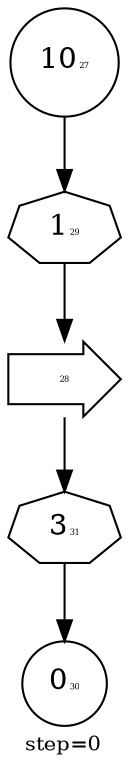 digraph {
  graph  [labelloc=bottom,labeljust=left,fontsize="10",label="step=0"];
  "27" [shape=circle,peripheries="1",label=<10<FONT POINT-SIZE='4'>27</FONT>>,labelfontcolor=Black,color=black];
  "28" [shape=rarrow,peripheries="1",label=<<FONT POINT-SIZE='4'>28</FONT>>,labelfontcolor=black,color=black];
  "30" [shape=circle,peripheries="1",label=<0<FONT POINT-SIZE='4'>30</FONT>>,labelfontcolor=black,color=black];
  "29" [label=<1<FONT POINT-SIZE='4'>29</FONT>>,peripheries="1",color=black,shape=septagon];
  "27" -> "29" [color=black];
  "29" -> "28" [color=black];
  "31" [label=<3<FONT POINT-SIZE='4'>31</FONT>>,peripheries="1",color=black,shape=septagon];
  "28" -> "31" [color=black];
  "31" -> "30" [color=black];
}